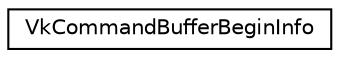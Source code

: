 digraph "Graphical Class Hierarchy"
{
 // LATEX_PDF_SIZE
  edge [fontname="Helvetica",fontsize="10",labelfontname="Helvetica",labelfontsize="10"];
  node [fontname="Helvetica",fontsize="10",shape=record];
  rankdir="LR";
  Node0 [label="VkCommandBufferBeginInfo",height=0.2,width=0.4,color="black", fillcolor="white", style="filled",URL="$structVkCommandBufferBeginInfo.html",tooltip=" "];
}
